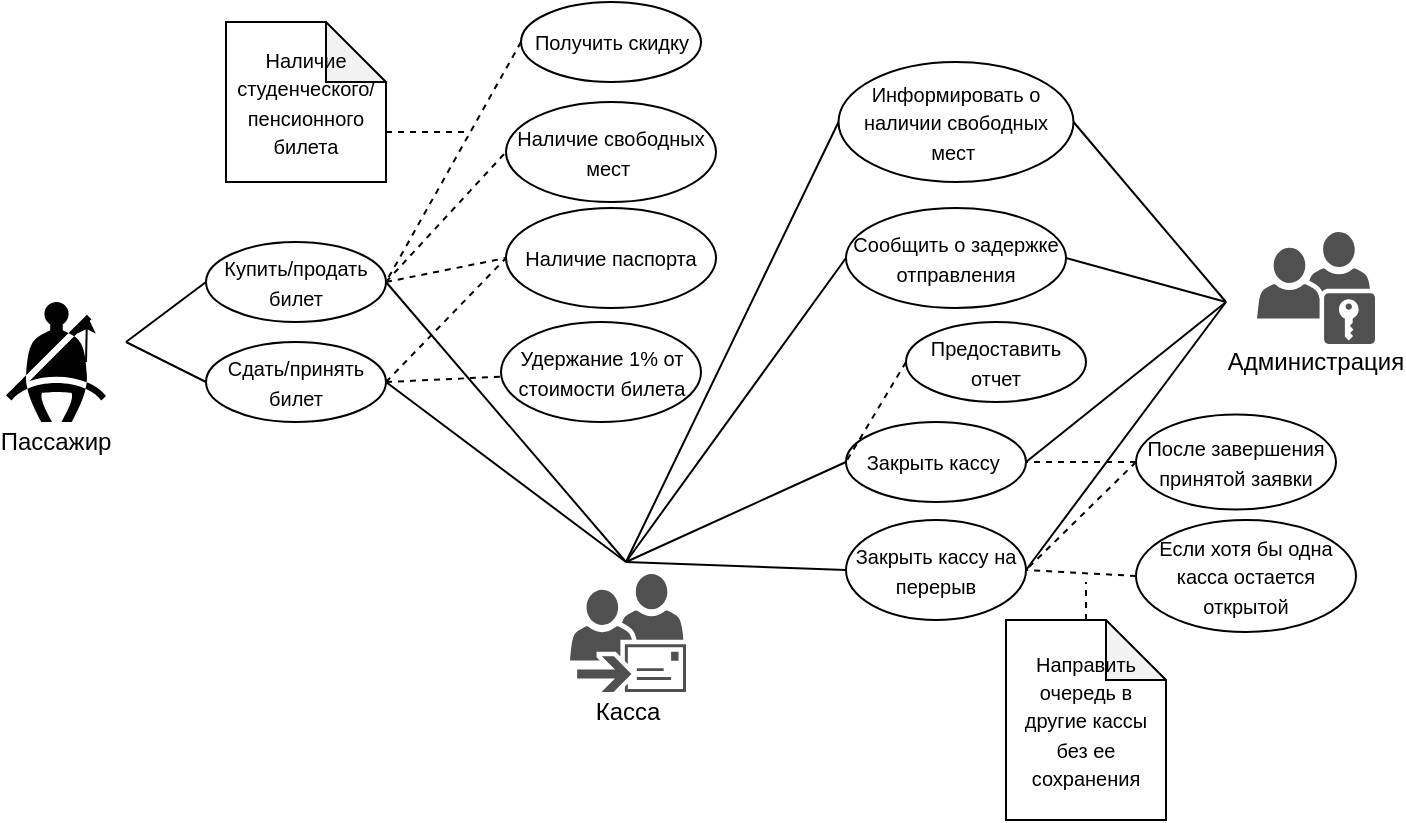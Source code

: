 <mxfile version="13.10.3" type="github">
  <diagram id="C5RBs43oDa-KdzZeNtuy" name="Page-1">
    <mxGraphModel dx="1015" dy="1661" grid="1" gridSize="10" guides="1" tooltips="1" connect="1" arrows="1" fold="1" page="1" pageScale="1" pageWidth="827" pageHeight="1169" math="0" shadow="0">
      <root>
        <mxCell id="WIyWlLk6GJQsqaUBKTNV-0" />
        <mxCell id="WIyWlLk6GJQsqaUBKTNV-1" parent="WIyWlLk6GJQsqaUBKTNV-0" />
        <mxCell id="f7wdTwSCjIjWg6UEDFdK-22" value="" style="shape=mxgraph.signs.transportation.seat_belt;html=1;pointerEvents=1;fillColor=#000000;strokeColor=none;verticalLabelPosition=bottom;verticalAlign=top;align=center;" parent="WIyWlLk6GJQsqaUBKTNV-1" vertex="1">
          <mxGeometry x="70" y="60" width="50" height="60" as="geometry" />
        </mxCell>
        <mxCell id="f7wdTwSCjIjWg6UEDFdK-23" value="" style="pointerEvents=1;shadow=0;dashed=0;html=1;strokeColor=none;fillColor=#505050;labelPosition=center;verticalLabelPosition=bottom;verticalAlign=top;outlineConnect=0;align=center;shape=mxgraph.office.users.dynamic_distribution_group;" parent="WIyWlLk6GJQsqaUBKTNV-1" vertex="1">
          <mxGeometry x="352" y="196" width="58" height="59" as="geometry" />
        </mxCell>
        <mxCell id="f7wdTwSCjIjWg6UEDFdK-59" value="" style="endArrow=none;dashed=1;html=1;exitX=0.5;exitY=0;exitDx=0;exitDy=0;exitPerimeter=0;" parent="WIyWlLk6GJQsqaUBKTNV-1" source="ywaL2FlmHNc8roGdRpwy-1" edge="1">
          <mxGeometry width="50" height="50" relative="1" as="geometry">
            <mxPoint x="328" y="320" as="sourcePoint" />
            <mxPoint x="610" y="200" as="targetPoint" />
          </mxGeometry>
        </mxCell>
        <mxCell id="L67WB2BqQXpDFs7ZTnaK-0" value="&lt;font style=&quot;font-size: 10px&quot;&gt;Купить/продать билет&lt;/font&gt;" style="ellipse;whiteSpace=wrap;html=1;" parent="WIyWlLk6GJQsqaUBKTNV-1" vertex="1">
          <mxGeometry x="170" y="30" width="90" height="40" as="geometry" />
        </mxCell>
        <mxCell id="L67WB2BqQXpDFs7ZTnaK-1" value="&lt;font style=&quot;font-size: 10px&quot;&gt;Сдать/принять билет&lt;/font&gt;" style="ellipse;whiteSpace=wrap;html=1;" parent="WIyWlLk6GJQsqaUBKTNV-1" vertex="1">
          <mxGeometry x="170" y="80" width="90" height="40" as="geometry" />
        </mxCell>
        <mxCell id="L67WB2BqQXpDFs7ZTnaK-2" value="&lt;font style=&quot;font-size: 10px&quot;&gt;Получить скидку&lt;/font&gt;" style="ellipse;whiteSpace=wrap;html=1;" parent="WIyWlLk6GJQsqaUBKTNV-1" vertex="1">
          <mxGeometry x="327.5" y="-90" width="90" height="40" as="geometry" />
        </mxCell>
        <mxCell id="L67WB2BqQXpDFs7ZTnaK-4" value="&lt;span style=&quot;font-size: 10px&quot;&gt;Наличие свободных мест&amp;nbsp;&lt;/span&gt;" style="ellipse;whiteSpace=wrap;html=1;" parent="WIyWlLk6GJQsqaUBKTNV-1" vertex="1">
          <mxGeometry x="320" y="-40" width="105" height="50" as="geometry" />
        </mxCell>
        <mxCell id="L67WB2BqQXpDFs7ZTnaK-5" value="&lt;span style=&quot;font-size: 10px&quot;&gt;Наличие паспорта&lt;/span&gt;" style="ellipse;whiteSpace=wrap;html=1;" parent="WIyWlLk6GJQsqaUBKTNV-1" vertex="1">
          <mxGeometry x="320" y="13" width="105" height="50" as="geometry" />
        </mxCell>
        <mxCell id="L67WB2BqQXpDFs7ZTnaK-6" value="&lt;span style=&quot;font-size: 10px&quot;&gt;Удержание 1% от стоимости билета&lt;/span&gt;" style="ellipse;whiteSpace=wrap;html=1;" parent="WIyWlLk6GJQsqaUBKTNV-1" vertex="1">
          <mxGeometry x="317.5" y="70" width="100" height="50" as="geometry" />
        </mxCell>
        <mxCell id="p_SPjtKvWzL-hsWBa0IK-5" value="&lt;span style=&quot;font-size: 10px&quot;&gt;Закрыть кассу на перерыв&lt;/span&gt;" style="ellipse;whiteSpace=wrap;html=1;" parent="WIyWlLk6GJQsqaUBKTNV-1" vertex="1">
          <mxGeometry x="490" y="169" width="90" height="50" as="geometry" />
        </mxCell>
        <mxCell id="p_SPjtKvWzL-hsWBa0IK-7" value="&lt;span style=&quot;font-size: 10px&quot;&gt;Предоставить&lt;br&gt;отчет&lt;/span&gt;" style="ellipse;whiteSpace=wrap;html=1;" parent="WIyWlLk6GJQsqaUBKTNV-1" vertex="1">
          <mxGeometry x="520" y="70" width="90" height="40" as="geometry" />
        </mxCell>
        <mxCell id="p_SPjtKvWzL-hsWBa0IK-8" value="&lt;span style=&quot;font-size: 10px&quot;&gt;Закрыть кассу&amp;nbsp;&lt;/span&gt;" style="ellipse;whiteSpace=wrap;html=1;" parent="WIyWlLk6GJQsqaUBKTNV-1" vertex="1">
          <mxGeometry x="490" y="120" width="90" height="40" as="geometry" />
        </mxCell>
        <mxCell id="p_SPjtKvWzL-hsWBa0IK-10" value="&lt;span style=&quot;font-size: 10px&quot;&gt;Сообщить о задержке отправления&lt;/span&gt;" style="ellipse;whiteSpace=wrap;html=1;" parent="WIyWlLk6GJQsqaUBKTNV-1" vertex="1">
          <mxGeometry x="490" y="13" width="110" height="50" as="geometry" />
        </mxCell>
        <mxCell id="p_SPjtKvWzL-hsWBa0IK-11" value="&lt;span style=&quot;font-size: 10px&quot;&gt;Если хотя бы одна касса остается открытой&lt;/span&gt;" style="ellipse;whiteSpace=wrap;html=1;" parent="WIyWlLk6GJQsqaUBKTNV-1" vertex="1">
          <mxGeometry x="635" y="169" width="110" height="56" as="geometry" />
        </mxCell>
        <mxCell id="p_SPjtKvWzL-hsWBa0IK-12" value="&lt;span style=&quot;font-size: 10px&quot;&gt;После завершения принятой заявки&lt;/span&gt;" style="ellipse;whiteSpace=wrap;html=1;" parent="WIyWlLk6GJQsqaUBKTNV-1" vertex="1">
          <mxGeometry x="635" y="116.25" width="100" height="47.5" as="geometry" />
        </mxCell>
        <mxCell id="p_SPjtKvWzL-hsWBa0IK-15" value="" style="pointerEvents=1;shadow=0;dashed=0;html=1;strokeColor=none;fillColor=#505050;labelPosition=center;verticalLabelPosition=bottom;verticalAlign=top;outlineConnect=0;align=center;shape=mxgraph.office.security.role_group;" parent="WIyWlLk6GJQsqaUBKTNV-1" vertex="1">
          <mxGeometry x="695.5" y="25" width="59" height="56" as="geometry" />
        </mxCell>
        <mxCell id="p_SPjtKvWzL-hsWBa0IK-20" value="" style="endArrow=none;html=1;entryX=0;entryY=0.5;entryDx=0;entryDy=0;" parent="WIyWlLk6GJQsqaUBKTNV-1" target="L67WB2BqQXpDFs7ZTnaK-0" edge="1">
          <mxGeometry width="50" height="50" relative="1" as="geometry">
            <mxPoint x="130" y="80" as="sourcePoint" />
            <mxPoint x="490" y="40" as="targetPoint" />
          </mxGeometry>
        </mxCell>
        <mxCell id="p_SPjtKvWzL-hsWBa0IK-21" value="" style="endArrow=none;html=1;entryX=0;entryY=0.5;entryDx=0;entryDy=0;" parent="WIyWlLk6GJQsqaUBKTNV-1" target="L67WB2BqQXpDFs7ZTnaK-1" edge="1">
          <mxGeometry width="50" height="50" relative="1" as="geometry">
            <mxPoint x="130" y="80" as="sourcePoint" />
            <mxPoint x="170" y="40" as="targetPoint" />
          </mxGeometry>
        </mxCell>
        <mxCell id="p_SPjtKvWzL-hsWBa0IK-22" style="edgeStyle=orthogonalEdgeStyle;rounded=0;orthogonalLoop=1;jettySize=auto;html=1;exitX=0.8;exitY=0.5;exitDx=0;exitDy=0;exitPerimeter=0;entryX=0.81;entryY=0.11;entryDx=0;entryDy=0;entryPerimeter=0;" parent="WIyWlLk6GJQsqaUBKTNV-1" source="f7wdTwSCjIjWg6UEDFdK-22" target="f7wdTwSCjIjWg6UEDFdK-22" edge="1">
          <mxGeometry relative="1" as="geometry" />
        </mxCell>
        <mxCell id="p_SPjtKvWzL-hsWBa0IK-33" value="" style="endArrow=none;html=1;exitX=0;exitY=0.5;exitDx=0;exitDy=0;" parent="WIyWlLk6GJQsqaUBKTNV-1" source="p_SPjtKvWzL-hsWBa0IK-5" edge="1">
          <mxGeometry width="50" height="50" relative="1" as="geometry">
            <mxPoint x="570" y="149" as="sourcePoint" />
            <mxPoint x="380" y="190" as="targetPoint" />
          </mxGeometry>
        </mxCell>
        <mxCell id="p_SPjtKvWzL-hsWBa0IK-34" value="" style="endArrow=none;html=1;" parent="WIyWlLk6GJQsqaUBKTNV-1" edge="1">
          <mxGeometry width="50" height="50" relative="1" as="geometry">
            <mxPoint x="260" y="100" as="sourcePoint" />
            <mxPoint x="380" y="190" as="targetPoint" />
          </mxGeometry>
        </mxCell>
        <mxCell id="p_SPjtKvWzL-hsWBa0IK-36" value="" style="endArrow=none;html=1;exitX=1;exitY=0.5;exitDx=0;exitDy=0;" parent="WIyWlLk6GJQsqaUBKTNV-1" source="L67WB2BqQXpDFs7ZTnaK-0" edge="1">
          <mxGeometry width="50" height="50" relative="1" as="geometry">
            <mxPoint x="655" y="180" as="sourcePoint" />
            <mxPoint x="380" y="190" as="targetPoint" />
          </mxGeometry>
        </mxCell>
        <mxCell id="p_SPjtKvWzL-hsWBa0IK-41" value="" style="endArrow=none;dashed=1;html=1;exitX=1;exitY=0.5;exitDx=0;exitDy=0;entryX=0;entryY=0.5;entryDx=0;entryDy=0;" parent="WIyWlLk6GJQsqaUBKTNV-1" source="L67WB2BqQXpDFs7ZTnaK-0" target="L67WB2BqQXpDFs7ZTnaK-5" edge="1">
          <mxGeometry width="50" height="50" relative="1" as="geometry">
            <mxPoint x="450" y="210" as="sourcePoint" />
            <mxPoint x="500" y="160" as="targetPoint" />
          </mxGeometry>
        </mxCell>
        <mxCell id="p_SPjtKvWzL-hsWBa0IK-42" value="" style="endArrow=none;dashed=1;html=1;exitX=1;exitY=0.5;exitDx=0;exitDy=0;" parent="WIyWlLk6GJQsqaUBKTNV-1" source="L67WB2BqQXpDFs7ZTnaK-1" target="L67WB2BqQXpDFs7ZTnaK-6" edge="1">
          <mxGeometry width="50" height="50" relative="1" as="geometry">
            <mxPoint x="250" y="120" as="sourcePoint" />
            <mxPoint x="311" y="75" as="targetPoint" />
          </mxGeometry>
        </mxCell>
        <mxCell id="p_SPjtKvWzL-hsWBa0IK-44" value="" style="endArrow=none;dashed=1;html=1;exitX=1;exitY=0.5;exitDx=0;exitDy=0;entryX=0;entryY=0.5;entryDx=0;entryDy=0;" parent="WIyWlLk6GJQsqaUBKTNV-1" source="L67WB2BqQXpDFs7ZTnaK-0" target="L67WB2BqQXpDFs7ZTnaK-4" edge="1">
          <mxGeometry width="50" height="50" relative="1" as="geometry">
            <mxPoint x="450" y="60" as="sourcePoint" />
            <mxPoint x="270" y="-30" as="targetPoint" />
          </mxGeometry>
        </mxCell>
        <mxCell id="p_SPjtKvWzL-hsWBa0IK-45" value="" style="endArrow=none;dashed=1;html=1;entryX=0;entryY=0.5;entryDx=0;entryDy=0;exitX=1;exitY=0.5;exitDx=0;exitDy=0;" parent="WIyWlLk6GJQsqaUBKTNV-1" source="L67WB2BqQXpDFs7ZTnaK-1" target="L67WB2BqQXpDFs7ZTnaK-5" edge="1">
          <mxGeometry width="50" height="50" relative="1" as="geometry">
            <mxPoint x="264" y="40" as="sourcePoint" />
            <mxPoint x="314" y="-10" as="targetPoint" />
          </mxGeometry>
        </mxCell>
        <mxCell id="p_SPjtKvWzL-hsWBa0IK-52" value="" style="endArrow=none;dashed=1;html=1;exitX=0;exitY=0.5;exitDx=0;exitDy=0;entryX=1;entryY=0.5;entryDx=0;entryDy=0;" parent="WIyWlLk6GJQsqaUBKTNV-1" source="p_SPjtKvWzL-hsWBa0IK-11" target="p_SPjtKvWzL-hsWBa0IK-5" edge="1">
          <mxGeometry width="50" height="50" relative="1" as="geometry">
            <mxPoint x="400" y="300" as="sourcePoint" />
            <mxPoint x="630" y="180" as="targetPoint" />
          </mxGeometry>
        </mxCell>
        <mxCell id="p_SPjtKvWzL-hsWBa0IK-56" value="" style="endArrow=none;dashed=1;html=1;entryX=1;entryY=0.5;entryDx=0;entryDy=0;exitX=0;exitY=0.5;exitDx=0;exitDy=0;" parent="WIyWlLk6GJQsqaUBKTNV-1" source="p_SPjtKvWzL-hsWBa0IK-12" target="p_SPjtKvWzL-hsWBa0IK-8" edge="1">
          <mxGeometry width="50" height="50" relative="1" as="geometry">
            <mxPoint x="530" y="360" as="sourcePoint" />
            <mxPoint x="610" y="340" as="targetPoint" />
          </mxGeometry>
        </mxCell>
        <mxCell id="p_SPjtKvWzL-hsWBa0IK-57" value="" style="endArrow=none;dashed=1;html=1;entryX=1;entryY=0.5;entryDx=0;entryDy=0;exitX=0;exitY=0.5;exitDx=0;exitDy=0;" parent="WIyWlLk6GJQsqaUBKTNV-1" source="p_SPjtKvWzL-hsWBa0IK-12" target="p_SPjtKvWzL-hsWBa0IK-5" edge="1">
          <mxGeometry width="50" height="50" relative="1" as="geometry">
            <mxPoint x="680" y="130" as="sourcePoint" />
            <mxPoint x="680" y="149" as="targetPoint" />
          </mxGeometry>
        </mxCell>
        <mxCell id="p_SPjtKvWzL-hsWBa0IK-58" value="" style="endArrow=none;html=1;entryX=0;entryY=0.5;entryDx=0;entryDy=0;" parent="WIyWlLk6GJQsqaUBKTNV-1" target="p_SPjtKvWzL-hsWBa0IK-8" edge="1">
          <mxGeometry width="50" height="50" relative="1" as="geometry">
            <mxPoint x="380" y="190" as="sourcePoint" />
            <mxPoint x="550" y="400" as="targetPoint" />
          </mxGeometry>
        </mxCell>
        <mxCell id="ywaL2FlmHNc8roGdRpwy-1" value="&lt;span style=&quot;font-size: 10px&quot;&gt;Направить очередь в другие кассы без ее сохранения&lt;/span&gt;" style="shape=note;whiteSpace=wrap;html=1;backgroundOutline=1;darkOpacity=0.05;" parent="WIyWlLk6GJQsqaUBKTNV-1" vertex="1">
          <mxGeometry x="570" y="219" width="80" height="100" as="geometry" />
        </mxCell>
        <mxCell id="ywaL2FlmHNc8roGdRpwy-2" value="&lt;span style=&quot;font-size: 10px&quot;&gt;Информировать о наличии свободных мест&amp;nbsp;&lt;/span&gt;" style="ellipse;whiteSpace=wrap;html=1;" parent="WIyWlLk6GJQsqaUBKTNV-1" vertex="1">
          <mxGeometry x="486.25" y="-60" width="117.5" height="60" as="geometry" />
        </mxCell>
        <mxCell id="ywaL2FlmHNc8roGdRpwy-3" value="" style="endArrow=none;html=1;entryX=1;entryY=0.5;entryDx=0;entryDy=0;" parent="WIyWlLk6GJQsqaUBKTNV-1" target="ywaL2FlmHNc8roGdRpwy-2" edge="1">
          <mxGeometry width="50" height="50" relative="1" as="geometry">
            <mxPoint x="680" y="60" as="sourcePoint" />
            <mxPoint x="620" y="-120" as="targetPoint" />
          </mxGeometry>
        </mxCell>
        <mxCell id="ywaL2FlmHNc8roGdRpwy-4" value="" style="endArrow=none;html=1;entryX=1;entryY=0.5;entryDx=0;entryDy=0;" parent="WIyWlLk6GJQsqaUBKTNV-1" target="p_SPjtKvWzL-hsWBa0IK-10" edge="1">
          <mxGeometry width="50" height="50" relative="1" as="geometry">
            <mxPoint x="680" y="60" as="sourcePoint" />
            <mxPoint x="665.0" y="-45" as="targetPoint" />
          </mxGeometry>
        </mxCell>
        <mxCell id="ywaL2FlmHNc8roGdRpwy-8" value="" style="endArrow=none;dashed=1;html=1;exitX=0;exitY=0.5;exitDx=0;exitDy=0;entryX=1;entryY=0.5;entryDx=0;entryDy=0;" parent="WIyWlLk6GJQsqaUBKTNV-1" source="L67WB2BqQXpDFs7ZTnaK-2" edge="1" target="L67WB2BqQXpDFs7ZTnaK-0">
          <mxGeometry width="50" height="50" relative="1" as="geometry">
            <mxPoint x="260" y="90" as="sourcePoint" />
            <mxPoint x="310" y="30" as="targetPoint" />
          </mxGeometry>
        </mxCell>
        <mxCell id="yp4dw3SsH-dZQDgU9bYl-0" value="Пассажир" style="text;html=1;strokeColor=none;fillColor=none;align=center;verticalAlign=middle;whiteSpace=wrap;rounded=0;" parent="WIyWlLk6GJQsqaUBKTNV-1" vertex="1">
          <mxGeometry x="75" y="120" width="40" height="20" as="geometry" />
        </mxCell>
        <mxCell id="yp4dw3SsH-dZQDgU9bYl-1" value="Администрация" style="text;html=1;strokeColor=none;fillColor=none;align=center;verticalAlign=middle;whiteSpace=wrap;rounded=0;" parent="WIyWlLk6GJQsqaUBKTNV-1" vertex="1">
          <mxGeometry x="705" y="80" width="40" height="20" as="geometry" />
        </mxCell>
        <mxCell id="yp4dw3SsH-dZQDgU9bYl-3" value="Касса" style="text;html=1;strokeColor=none;fillColor=none;align=center;verticalAlign=middle;whiteSpace=wrap;rounded=0;" parent="WIyWlLk6GJQsqaUBKTNV-1" vertex="1">
          <mxGeometry x="361" y="255" width="40" height="20" as="geometry" />
        </mxCell>
        <mxCell id="OptyB9s0dG_r6NUoOzGA-0" value="&lt;span style=&quot;font-size: 10px&quot;&gt;Наличие студенческого/пенсионного билета&lt;/span&gt;" style="shape=note;whiteSpace=wrap;html=1;backgroundOutline=1;darkOpacity=0.05;" vertex="1" parent="WIyWlLk6GJQsqaUBKTNV-1">
          <mxGeometry x="180" y="-80" width="80" height="80" as="geometry" />
        </mxCell>
        <mxCell id="OptyB9s0dG_r6NUoOzGA-2" value="" style="endArrow=none;dashed=1;html=1;exitX=0;exitY=0;exitDx=80;exitDy=55;exitPerimeter=0;" edge="1" parent="WIyWlLk6GJQsqaUBKTNV-1" source="OptyB9s0dG_r6NUoOzGA-0">
          <mxGeometry width="50" height="50" relative="1" as="geometry">
            <mxPoint x="350" y="-40" as="sourcePoint" />
            <mxPoint x="300" y="-25" as="targetPoint" />
          </mxGeometry>
        </mxCell>
        <mxCell id="OptyB9s0dG_r6NUoOzGA-3" style="edgeStyle=orthogonalEdgeStyle;rounded=0;orthogonalLoop=1;jettySize=auto;html=1;exitX=0.5;exitY=1;exitDx=0;exitDy=0;" edge="1" parent="WIyWlLk6GJQsqaUBKTNV-1" source="p_SPjtKvWzL-hsWBa0IK-10" target="p_SPjtKvWzL-hsWBa0IK-10">
          <mxGeometry relative="1" as="geometry" />
        </mxCell>
        <mxCell id="OptyB9s0dG_r6NUoOzGA-5" value="" style="endArrow=none;html=1;exitX=1;exitY=0.5;exitDx=0;exitDy=0;" edge="1" parent="WIyWlLk6GJQsqaUBKTNV-1" source="p_SPjtKvWzL-hsWBa0IK-8">
          <mxGeometry width="50" height="50" relative="1" as="geometry">
            <mxPoint x="450" y="200" as="sourcePoint" />
            <mxPoint x="680" y="60" as="targetPoint" />
          </mxGeometry>
        </mxCell>
        <mxCell id="OptyB9s0dG_r6NUoOzGA-6" value="" style="endArrow=none;html=1;exitX=1;exitY=0.5;exitDx=0;exitDy=0;" edge="1" parent="WIyWlLk6GJQsqaUBKTNV-1" source="p_SPjtKvWzL-hsWBa0IK-5">
          <mxGeometry width="50" height="50" relative="1" as="geometry">
            <mxPoint x="590.0" y="150" as="sourcePoint" />
            <mxPoint x="680" y="60" as="targetPoint" />
          </mxGeometry>
        </mxCell>
        <mxCell id="OptyB9s0dG_r6NUoOzGA-8" value="" style="endArrow=none;html=1;entryX=0;entryY=0.5;entryDx=0;entryDy=0;" edge="1" parent="WIyWlLk6GJQsqaUBKTNV-1" target="p_SPjtKvWzL-hsWBa0IK-10">
          <mxGeometry width="50" height="50" relative="1" as="geometry">
            <mxPoint x="380" y="190" as="sourcePoint" />
            <mxPoint x="500" y="100" as="targetPoint" />
          </mxGeometry>
        </mxCell>
        <mxCell id="OptyB9s0dG_r6NUoOzGA-9" value="" style="endArrow=none;html=1;entryX=0;entryY=0.5;entryDx=0;entryDy=0;" edge="1" parent="WIyWlLk6GJQsqaUBKTNV-1" target="ywaL2FlmHNc8roGdRpwy-2">
          <mxGeometry width="50" height="50" relative="1" as="geometry">
            <mxPoint x="380" y="190" as="sourcePoint" />
            <mxPoint x="510" y="110" as="targetPoint" />
          </mxGeometry>
        </mxCell>
        <mxCell id="OptyB9s0dG_r6NUoOzGA-10" value="" style="endArrow=none;dashed=1;html=1;entryX=0;entryY=0.5;entryDx=0;entryDy=0;exitX=0;exitY=0.5;exitDx=0;exitDy=0;" edge="1" parent="WIyWlLk6GJQsqaUBKTNV-1" source="p_SPjtKvWzL-hsWBa0IK-7" target="p_SPjtKvWzL-hsWBa0IK-8">
          <mxGeometry width="50" height="50" relative="1" as="geometry">
            <mxPoint x="645" y="150" as="sourcePoint" />
            <mxPoint x="590" y="150" as="targetPoint" />
          </mxGeometry>
        </mxCell>
      </root>
    </mxGraphModel>
  </diagram>
</mxfile>
